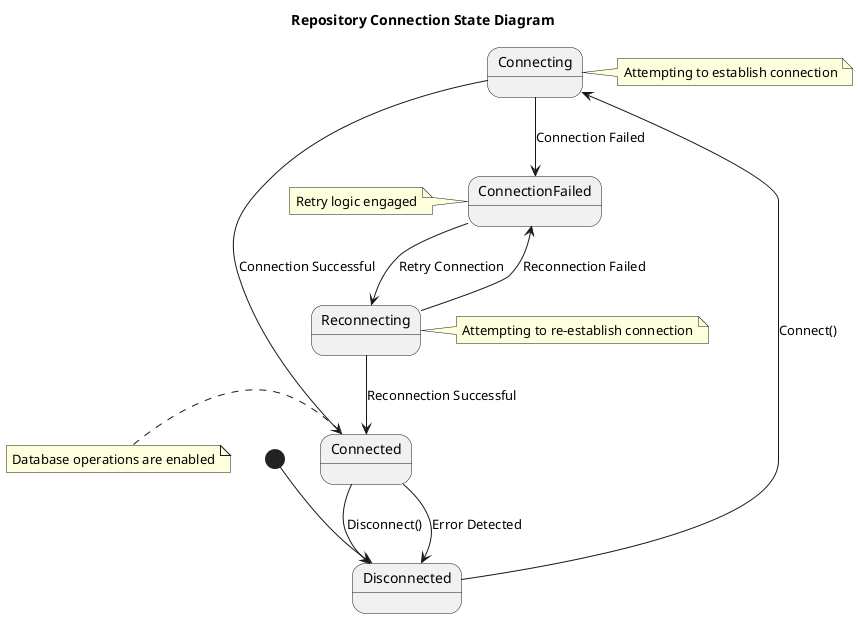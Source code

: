 @startuml repositoyr_connection_state_diagram
title Repository Connection State Diagram

[*] --> Disconnected

Disconnected --> Connecting : Connect()
Connecting --> Connected : Connection Successful
Connecting --> ConnectionFailed : Connection Failed
ConnectionFailed --> Reconnecting : Retry Connection
Reconnecting --> Connected : Reconnection Successful
Reconnecting --> ConnectionFailed : Reconnection Failed
Connected --> Disconnected : Disconnect()
Connected --> Disconnected : Error Detected

note right of Connecting : Attempting to establish connection
note right of Reconnecting : Attempting to re-establish connection
note left of Connected : Database operations are enabled
note left of ConnectionFailed : Retry logic engaged
@enduml